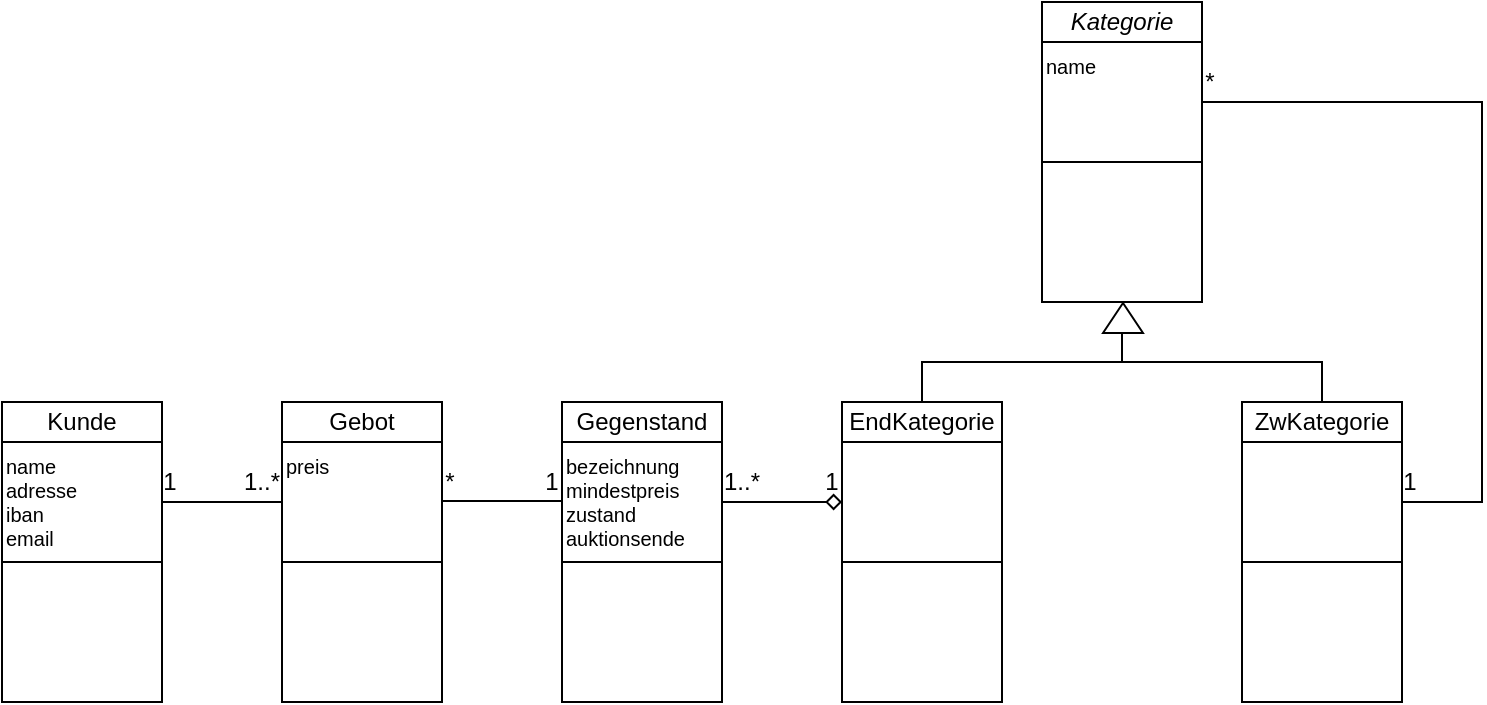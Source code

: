 <mxfile version="12.1.5" type="github" pages="1">
  <diagram id="f8FDwv2PGhkDMbGr4HIu" name="Page-1">
    <mxGraphModel dx="973" dy="623" grid="1" gridSize="10" guides="1" tooltips="1" connect="1" arrows="1" fold="1" page="1" pageScale="1" pageWidth="827" pageHeight="1169" math="0" shadow="0">
      <root>
        <mxCell id="0"/>
        <mxCell id="1" parent="0"/>
        <mxCell id="aZiavSXxZktiOjUCZPuj-4" value="Kategorie" style="rounded=0;whiteSpace=wrap;html=1;fontStyle=2" vertex="1" parent="1">
          <mxGeometry x="580" y="40" width="80" height="20" as="geometry"/>
        </mxCell>
        <mxCell id="aZiavSXxZktiOjUCZPuj-5" value="name" style="rounded=0;whiteSpace=wrap;html=1;fontSize=10;align=left;verticalAlign=top;" vertex="1" parent="1">
          <mxGeometry x="580" y="60" width="80" height="60" as="geometry"/>
        </mxCell>
        <mxCell id="aZiavSXxZktiOjUCZPuj-6" value="" style="rounded=0;whiteSpace=wrap;html=1;" vertex="1" parent="1">
          <mxGeometry x="580" y="120" width="80" height="70" as="geometry"/>
        </mxCell>
        <mxCell id="aZiavSXxZktiOjUCZPuj-9" value="EndKategorie" style="rounded=0;whiteSpace=wrap;html=1;fontStyle=0" vertex="1" parent="1">
          <mxGeometry x="480" y="240" width="80" height="20" as="geometry"/>
        </mxCell>
        <mxCell id="aZiavSXxZktiOjUCZPuj-10" value="" style="rounded=0;whiteSpace=wrap;html=1;fontSize=10;align=left;verticalAlign=top;" vertex="1" parent="1">
          <mxGeometry x="480" y="260" width="80" height="60" as="geometry"/>
        </mxCell>
        <mxCell id="aZiavSXxZktiOjUCZPuj-11" value="" style="rounded=0;whiteSpace=wrap;html=1;" vertex="1" parent="1">
          <mxGeometry x="480" y="320" width="80" height="70" as="geometry"/>
        </mxCell>
        <mxCell id="aZiavSXxZktiOjUCZPuj-12" value="ZwKategorie" style="rounded=0;whiteSpace=wrap;html=1;fontStyle=0" vertex="1" parent="1">
          <mxGeometry x="680" y="240" width="80" height="20" as="geometry"/>
        </mxCell>
        <mxCell id="aZiavSXxZktiOjUCZPuj-13" value="" style="rounded=0;whiteSpace=wrap;html=1;fontSize=10;align=left;verticalAlign=top;" vertex="1" parent="1">
          <mxGeometry x="680" y="260" width="80" height="60" as="geometry"/>
        </mxCell>
        <mxCell id="aZiavSXxZktiOjUCZPuj-14" value="" style="rounded=0;whiteSpace=wrap;html=1;" vertex="1" parent="1">
          <mxGeometry x="680" y="320" width="80" height="70" as="geometry"/>
        </mxCell>
        <mxCell id="aZiavSXxZktiOjUCZPuj-16" value="" style="endArrow=none;html=1;exitX=0.5;exitY=0;exitDx=0;exitDy=0;rounded=0;" edge="1" parent="1" source="aZiavSXxZktiOjUCZPuj-9">
          <mxGeometry width="50" height="50" relative="1" as="geometry">
            <mxPoint x="570" y="260" as="sourcePoint"/>
            <mxPoint x="620" y="200" as="targetPoint"/>
            <Array as="points">
              <mxPoint x="520" y="220"/>
              <mxPoint x="620" y="220"/>
            </Array>
          </mxGeometry>
        </mxCell>
        <mxCell id="aZiavSXxZktiOjUCZPuj-17" value="" style="endArrow=none;html=1;entryX=0.5;entryY=0;entryDx=0;entryDy=0;rounded=0;" edge="1" parent="1" target="aZiavSXxZktiOjUCZPuj-12">
          <mxGeometry width="50" height="50" relative="1" as="geometry">
            <mxPoint x="620" y="220" as="sourcePoint"/>
            <mxPoint x="670" y="170" as="targetPoint"/>
            <Array as="points">
              <mxPoint x="720" y="220"/>
            </Array>
          </mxGeometry>
        </mxCell>
        <mxCell id="aZiavSXxZktiOjUCZPuj-18" value="" style="triangle;whiteSpace=wrap;html=1;rotation=-90;" vertex="1" parent="1">
          <mxGeometry x="613" y="188" width="15" height="20" as="geometry"/>
        </mxCell>
        <mxCell id="aZiavSXxZktiOjUCZPuj-23" value="" style="endArrow=none;html=1;entryX=1;entryY=0.5;entryDx=0;entryDy=0;exitX=1;exitY=0.5;exitDx=0;exitDy=0;rounded=0;" edge="1" parent="1" source="aZiavSXxZktiOjUCZPuj-13" target="aZiavSXxZktiOjUCZPuj-5">
          <mxGeometry width="50" height="50" relative="1" as="geometry">
            <mxPoint x="480" y="460" as="sourcePoint"/>
            <mxPoint x="530" y="410" as="targetPoint"/>
            <Array as="points">
              <mxPoint x="800" y="290"/>
              <mxPoint x="800" y="90"/>
            </Array>
          </mxGeometry>
        </mxCell>
        <mxCell id="aZiavSXxZktiOjUCZPuj-24" value="Kunde" style="rounded=0;whiteSpace=wrap;html=1;fontStyle=0" vertex="1" parent="1">
          <mxGeometry x="60" y="240" width="80" height="20" as="geometry"/>
        </mxCell>
        <mxCell id="aZiavSXxZktiOjUCZPuj-25" value="&lt;div&gt;name&lt;/div&gt;&lt;div&gt;adresse&lt;/div&gt;&lt;div&gt;iban&lt;/div&gt;&lt;div&gt;email&lt;br&gt;&lt;/div&gt;" style="rounded=0;whiteSpace=wrap;html=1;fontSize=10;align=left;verticalAlign=top;" vertex="1" parent="1">
          <mxGeometry x="60" y="260" width="80" height="60" as="geometry"/>
        </mxCell>
        <mxCell id="aZiavSXxZktiOjUCZPuj-26" value="" style="rounded=0;whiteSpace=wrap;html=1;" vertex="1" parent="1">
          <mxGeometry x="60" y="320" width="80" height="70" as="geometry"/>
        </mxCell>
        <mxCell id="aZiavSXxZktiOjUCZPuj-27" value="Gebot" style="rounded=0;whiteSpace=wrap;html=1;fontStyle=0" vertex="1" parent="1">
          <mxGeometry x="200" y="240" width="80" height="20" as="geometry"/>
        </mxCell>
        <mxCell id="aZiavSXxZktiOjUCZPuj-28" value="preis" style="rounded=0;whiteSpace=wrap;html=1;fontSize=10;align=left;verticalAlign=top;" vertex="1" parent="1">
          <mxGeometry x="200" y="260" width="80" height="60" as="geometry"/>
        </mxCell>
        <mxCell id="aZiavSXxZktiOjUCZPuj-29" value="" style="rounded=0;whiteSpace=wrap;html=1;" vertex="1" parent="1">
          <mxGeometry x="200" y="320" width="80" height="70" as="geometry"/>
        </mxCell>
        <mxCell id="aZiavSXxZktiOjUCZPuj-30" value="Gegenstand" style="rounded=0;whiteSpace=wrap;html=1;fontStyle=0" vertex="1" parent="1">
          <mxGeometry x="340" y="240" width="80" height="20" as="geometry"/>
        </mxCell>
        <mxCell id="aZiavSXxZktiOjUCZPuj-31" value="&lt;div&gt;bezeichnung&lt;/div&gt;&lt;div&gt;mindestpreis&lt;/div&gt;&lt;div&gt;zustand&lt;/div&gt;&lt;div&gt;auktionsende&lt;br&gt;&lt;/div&gt;" style="rounded=0;whiteSpace=wrap;html=1;fontSize=10;align=left;verticalAlign=top;" vertex="1" parent="1">
          <mxGeometry x="340" y="260" width="80" height="60" as="geometry"/>
        </mxCell>
        <mxCell id="aZiavSXxZktiOjUCZPuj-32" value="" style="rounded=0;whiteSpace=wrap;html=1;" vertex="1" parent="1">
          <mxGeometry x="340" y="320" width="80" height="70" as="geometry"/>
        </mxCell>
        <mxCell id="aZiavSXxZktiOjUCZPuj-33" value="" style="endArrow=none;html=1;exitX=0;exitY=0.5;exitDx=0;exitDy=0;startArrow=diamond;startFill=0;entryX=1;entryY=0.5;entryDx=0;entryDy=0;" edge="1" parent="1" source="aZiavSXxZktiOjUCZPuj-10" target="aZiavSXxZktiOjUCZPuj-31">
          <mxGeometry width="50" height="50" relative="1" as="geometry">
            <mxPoint x="430" y="340" as="sourcePoint"/>
            <mxPoint x="460" y="330" as="targetPoint"/>
          </mxGeometry>
        </mxCell>
        <mxCell id="aZiavSXxZktiOjUCZPuj-34" value="" style="endArrow=none;html=1;entryX=0;entryY=0.5;entryDx=0;entryDy=0;exitX=1;exitY=0.5;exitDx=0;exitDy=0;" edge="1" parent="1" source="aZiavSXxZktiOjUCZPuj-25" target="aZiavSXxZktiOjUCZPuj-28">
          <mxGeometry width="50" height="50" relative="1" as="geometry">
            <mxPoint x="60" y="460" as="sourcePoint"/>
            <mxPoint x="110" y="410" as="targetPoint"/>
          </mxGeometry>
        </mxCell>
        <mxCell id="aZiavSXxZktiOjUCZPuj-35" value="" style="endArrow=none;html=1;entryX=0;entryY=0.5;entryDx=0;entryDy=0;exitX=1;exitY=0.5;exitDx=0;exitDy=0;" edge="1" parent="1">
          <mxGeometry width="50" height="50" relative="1" as="geometry">
            <mxPoint x="280" y="289.5" as="sourcePoint"/>
            <mxPoint x="340" y="289.5" as="targetPoint"/>
          </mxGeometry>
        </mxCell>
        <mxCell id="aZiavSXxZktiOjUCZPuj-36" value="*" style="text;html=1;strokeColor=none;fillColor=none;align=center;verticalAlign=middle;whiteSpace=wrap;rounded=0;" vertex="1" parent="1">
          <mxGeometry x="644" y="70" width="40" height="20" as="geometry"/>
        </mxCell>
        <mxCell id="aZiavSXxZktiOjUCZPuj-37" value="1" style="text;html=1;strokeColor=none;fillColor=none;align=center;verticalAlign=middle;whiteSpace=wrap;rounded=0;" vertex="1" parent="1">
          <mxGeometry x="744" y="270" width="40" height="20" as="geometry"/>
        </mxCell>
        <mxCell id="aZiavSXxZktiOjUCZPuj-41" value="1" style="text;html=1;strokeColor=none;fillColor=none;align=center;verticalAlign=middle;whiteSpace=wrap;rounded=0;" vertex="1" parent="1">
          <mxGeometry x="455" y="270" width="40" height="20" as="geometry"/>
        </mxCell>
        <mxCell id="aZiavSXxZktiOjUCZPuj-42" value="1..*" style="text;html=1;strokeColor=none;fillColor=none;align=center;verticalAlign=middle;whiteSpace=wrap;rounded=0;" vertex="1" parent="1">
          <mxGeometry x="410" y="270" width="40" height="20" as="geometry"/>
        </mxCell>
        <mxCell id="aZiavSXxZktiOjUCZPuj-43" value="1" style="text;html=1;strokeColor=none;fillColor=none;align=center;verticalAlign=middle;whiteSpace=wrap;rounded=0;" vertex="1" parent="1">
          <mxGeometry x="315" y="270" width="40" height="20" as="geometry"/>
        </mxCell>
        <mxCell id="aZiavSXxZktiOjUCZPuj-44" value="*" style="text;html=1;strokeColor=none;fillColor=none;align=center;verticalAlign=middle;whiteSpace=wrap;rounded=0;" vertex="1" parent="1">
          <mxGeometry x="264" y="270" width="40" height="20" as="geometry"/>
        </mxCell>
        <mxCell id="aZiavSXxZktiOjUCZPuj-46" value="1..*" style="text;html=1;strokeColor=none;fillColor=none;align=center;verticalAlign=middle;whiteSpace=wrap;rounded=0;" vertex="1" parent="1">
          <mxGeometry x="170" y="270" width="40" height="20" as="geometry"/>
        </mxCell>
        <mxCell id="aZiavSXxZktiOjUCZPuj-47" value="1" style="text;html=1;strokeColor=none;fillColor=none;align=center;verticalAlign=middle;whiteSpace=wrap;rounded=0;" vertex="1" parent="1">
          <mxGeometry x="124" y="270" width="40" height="20" as="geometry"/>
        </mxCell>
      </root>
    </mxGraphModel>
  </diagram>
</mxfile>
